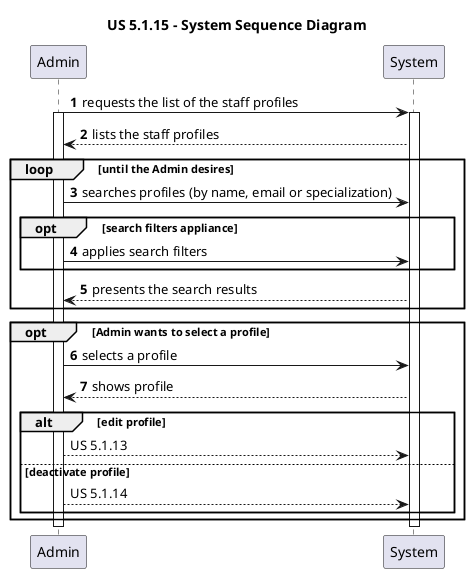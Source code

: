 @startuml
'https://plantuml.com/sequence-diagram

title "US 5.1.15 - System Sequence Diagram"

autonumber

participant Admin as ADM
participant System as SYS

ADM -> SYS : requests the list of the staff profiles
activate ADM
activate SYS

SYS --> ADM : lists the staff profiles

    loop until the Admin desires
    ADM -> SYS : searches profiles (by name, email or specialization)

        opt search filters appliance
        ADM -> SYS : applies search filters
        end opt

    SYS --> ADM : presents the search results
    end loop

    opt Admin wants to select a profile

    ADM -> SYS : selects a profile
    SYS --> ADM : shows profile

autonumber stop
        alt edit profile

        ADM --> SYS : US 5.1.13

        else deactivate profile

            ADM --> SYS : US 5.1.14

        end alt

    end opt

autonumber stop

deactivate ADM
deactivate SYS

@enduml